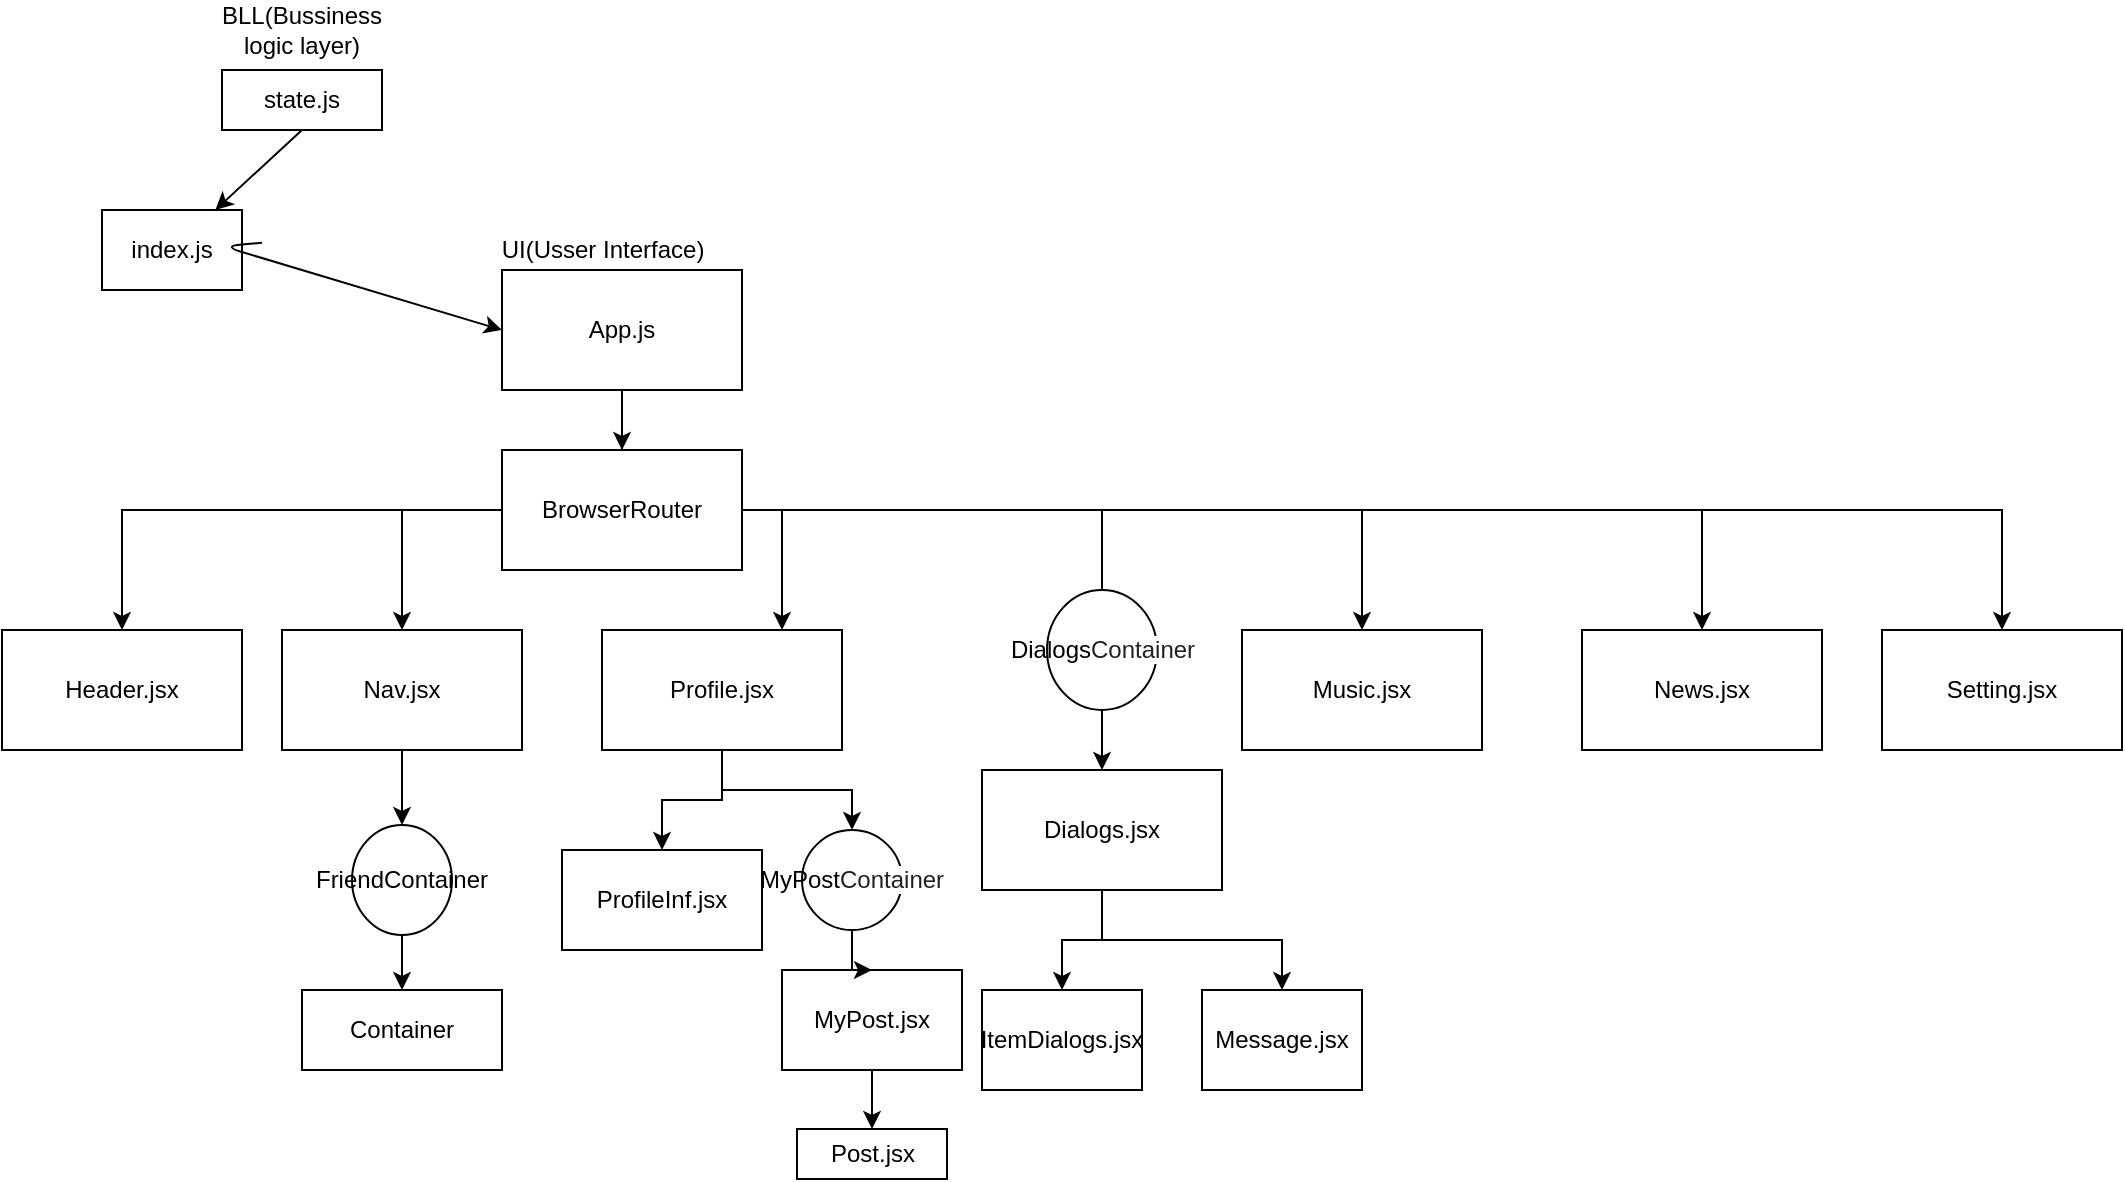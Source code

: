 <mxfile version="13.10.4" type="github">
  <diagram id="prtHgNgQTEPvFCAcTncT" name="Page-1">
    <mxGraphModel dx="1038" dy="1757" grid="1" gridSize="10" guides="1" tooltips="1" connect="1" arrows="1" fold="1" page="1" pageScale="1" pageWidth="827" pageHeight="1169" math="0" shadow="0">
      <root>
        <mxCell id="0" />
        <mxCell id="1" parent="0" />
        <mxCell id="y3q0SapRuHp2MjYkqR5U-1" value="" style="rounded=0;whiteSpace=wrap;html=1;" parent="1" vertex="1">
          <mxGeometry x="80" y="100" width="70" height="40" as="geometry" />
        </mxCell>
        <mxCell id="y3q0SapRuHp2MjYkqR5U-2" value="index.js&lt;br&gt;" style="text;html=1;strokeColor=none;fillColor=none;align=center;verticalAlign=middle;whiteSpace=wrap;rounded=0;" parent="1" vertex="1">
          <mxGeometry x="70" y="100" width="90" height="40" as="geometry" />
        </mxCell>
        <mxCell id="y3q0SapRuHp2MjYkqR5U-3" value="" style="endArrow=classic;html=1;" parent="1" target="y3q0SapRuHp2MjYkqR5U-1" edge="1">
          <mxGeometry width="50" height="50" relative="1" as="geometry">
            <mxPoint x="180" y="60" as="sourcePoint" />
            <mxPoint x="180" y="110" as="targetPoint" />
          </mxGeometry>
        </mxCell>
        <mxCell id="y3q0SapRuHp2MjYkqR5U-4" value="" style="rounded=0;whiteSpace=wrap;html=1;" parent="1" vertex="1">
          <mxGeometry x="140" y="30" width="80" height="30" as="geometry" />
        </mxCell>
        <mxCell id="y3q0SapRuHp2MjYkqR5U-5" value="state.js" style="text;html=1;strokeColor=none;fillColor=none;align=center;verticalAlign=middle;whiteSpace=wrap;rounded=0;" parent="1" vertex="1">
          <mxGeometry x="160" y="35" width="40" height="20" as="geometry" />
        </mxCell>
        <mxCell id="y3q0SapRuHp2MjYkqR5U-9" value="BLL(Bussiness logic layer)" style="text;html=1;strokeColor=none;fillColor=none;align=center;verticalAlign=middle;whiteSpace=wrap;rounded=0;" parent="1" vertex="1">
          <mxGeometry x="160" width="40" height="20" as="geometry" />
        </mxCell>
        <mxCell id="y3q0SapRuHp2MjYkqR5U-13" value="" style="endArrow=classic;html=1;" parent="1" source="y3q0SapRuHp2MjYkqR5U-2" edge="1">
          <mxGeometry width="50" height="50" relative="1" as="geometry">
            <mxPoint x="300" y="160" as="sourcePoint" />
            <mxPoint x="280" y="160" as="targetPoint" />
            <Array as="points">
              <mxPoint x="140" y="118" />
            </Array>
          </mxGeometry>
        </mxCell>
        <mxCell id="y3q0SapRuHp2MjYkqR5U-17" value="" style="edgeStyle=orthogonalEdgeStyle;rounded=0;orthogonalLoop=1;jettySize=auto;html=1;" parent="1" source="y3q0SapRuHp2MjYkqR5U-14" target="y3q0SapRuHp2MjYkqR5U-16" edge="1">
          <mxGeometry relative="1" as="geometry" />
        </mxCell>
        <mxCell id="y3q0SapRuHp2MjYkqR5U-29" style="edgeStyle=orthogonalEdgeStyle;rounded=0;orthogonalLoop=1;jettySize=auto;html=1;" parent="1" source="y3q0SapRuHp2MjYkqR5U-14" target="y3q0SapRuHp2MjYkqR5U-24" edge="1">
          <mxGeometry relative="1" as="geometry">
            <Array as="points">
              <mxPoint x="340" y="250" />
              <mxPoint x="420" y="250" />
            </Array>
          </mxGeometry>
        </mxCell>
        <mxCell id="y3q0SapRuHp2MjYkqR5U-30" style="edgeStyle=orthogonalEdgeStyle;rounded=0;orthogonalLoop=1;jettySize=auto;html=1;entryX=0.5;entryY=0;entryDx=0;entryDy=0;" parent="1" source="y3q0SapRuHp2MjYkqR5U-14" target="y3q0SapRuHp2MjYkqR5U-27" edge="1">
          <mxGeometry relative="1" as="geometry">
            <mxPoint x="640" y="270" as="targetPoint" />
            <Array as="points">
              <mxPoint x="340" y="250" />
              <mxPoint x="710" y="250" />
            </Array>
          </mxGeometry>
        </mxCell>
        <mxCell id="y3q0SapRuHp2MjYkqR5U-32" style="edgeStyle=orthogonalEdgeStyle;rounded=0;orthogonalLoop=1;jettySize=auto;html=1;" parent="1" source="y3q0SapRuHp2MjYkqR5U-14" target="y3q0SapRuHp2MjYkqR5U-26" edge="1">
          <mxGeometry relative="1" as="geometry">
            <Array as="points">
              <mxPoint x="340" y="250" />
              <mxPoint x="880" y="250" />
            </Array>
          </mxGeometry>
        </mxCell>
        <mxCell id="y3q0SapRuHp2MjYkqR5U-33" style="edgeStyle=orthogonalEdgeStyle;rounded=0;orthogonalLoop=1;jettySize=auto;html=1;exitX=0.5;exitY=0;exitDx=0;exitDy=0;" parent="1" source="FSdcfc1j5I7u2E_vXr7w-6" target="y3q0SapRuHp2MjYkqR5U-28" edge="1">
          <mxGeometry relative="1" as="geometry">
            <Array as="points">
              <mxPoint x="580" y="250" />
              <mxPoint x="1030" y="250" />
            </Array>
          </mxGeometry>
        </mxCell>
        <mxCell id="y3q0SapRuHp2MjYkqR5U-14" value="" style="rounded=0;whiteSpace=wrap;html=1;" parent="1" vertex="1">
          <mxGeometry x="280" y="130" width="120" height="60" as="geometry" />
        </mxCell>
        <mxCell id="y3q0SapRuHp2MjYkqR5U-15" value="App.js" style="text;html=1;strokeColor=none;fillColor=none;align=center;verticalAlign=middle;whiteSpace=wrap;rounded=0;" parent="1" vertex="1">
          <mxGeometry x="320" y="150" width="40" height="20" as="geometry" />
        </mxCell>
        <mxCell id="y3q0SapRuHp2MjYkqR5U-20" style="edgeStyle=orthogonalEdgeStyle;rounded=0;orthogonalLoop=1;jettySize=auto;html=1;entryX=0.5;entryY=0;entryDx=0;entryDy=0;" parent="1" source="y3q0SapRuHp2MjYkqR5U-16" target="y3q0SapRuHp2MjYkqR5U-19" edge="1">
          <mxGeometry relative="1" as="geometry" />
        </mxCell>
        <mxCell id="y3q0SapRuHp2MjYkqR5U-22" style="edgeStyle=orthogonalEdgeStyle;rounded=0;orthogonalLoop=1;jettySize=auto;html=1;" parent="1" source="y3q0SapRuHp2MjYkqR5U-16" target="y3q0SapRuHp2MjYkqR5U-21" edge="1">
          <mxGeometry relative="1" as="geometry">
            <Array as="points">
              <mxPoint x="230" y="250" />
            </Array>
          </mxGeometry>
        </mxCell>
        <mxCell id="y3q0SapRuHp2MjYkqR5U-16" value="BrowserRouter" style="whiteSpace=wrap;html=1;" parent="1" vertex="1">
          <mxGeometry x="280" y="220" width="120" height="60" as="geometry" />
        </mxCell>
        <mxCell id="y3q0SapRuHp2MjYkqR5U-19" value="Header.jsx" style="whiteSpace=wrap;html=1;" parent="1" vertex="1">
          <mxGeometry x="30" y="310" width="120" height="60" as="geometry" />
        </mxCell>
        <mxCell id="FSdcfc1j5I7u2E_vXr7w-10" style="edgeStyle=orthogonalEdgeStyle;rounded=0;orthogonalLoop=1;jettySize=auto;html=1;entryX=0.5;entryY=0;entryDx=0;entryDy=0;" parent="1" source="y3q0SapRuHp2MjYkqR5U-21" target="FSdcfc1j5I7u2E_vXr7w-9" edge="1">
          <mxGeometry relative="1" as="geometry" />
        </mxCell>
        <mxCell id="y3q0SapRuHp2MjYkqR5U-21" value="Nav.jsx" style="whiteSpace=wrap;html=1;" parent="1" vertex="1">
          <mxGeometry x="170" y="310" width="120" height="60" as="geometry" />
        </mxCell>
        <mxCell id="y3q0SapRuHp2MjYkqR5U-36" style="edgeStyle=orthogonalEdgeStyle;rounded=0;orthogonalLoop=1;jettySize=auto;html=1;entryX=0.5;entryY=0;entryDx=0;entryDy=0;" parent="1" source="y3q0SapRuHp2MjYkqR5U-24" target="y3q0SapRuHp2MjYkqR5U-34" edge="1">
          <mxGeometry relative="1" as="geometry" />
        </mxCell>
        <mxCell id="y3q0SapRuHp2MjYkqR5U-37" style="edgeStyle=orthogonalEdgeStyle;rounded=0;orthogonalLoop=1;jettySize=auto;html=1;exitX=0.5;exitY=1;exitDx=0;exitDy=0;" parent="1" source="y3q0SapRuHp2MjYkqR5U-24" target="FSdcfc1j5I7u2E_vXr7w-1" edge="1">
          <mxGeometry relative="1" as="geometry">
            <mxPoint x="460" y="390" as="targetPoint" />
          </mxGeometry>
        </mxCell>
        <mxCell id="y3q0SapRuHp2MjYkqR5U-24" value="Profile.jsx" style="whiteSpace=wrap;html=1;" parent="1" vertex="1">
          <mxGeometry x="330" y="310" width="120" height="60" as="geometry" />
        </mxCell>
        <mxCell id="y3q0SapRuHp2MjYkqR5U-43" style="edgeStyle=orthogonalEdgeStyle;rounded=0;orthogonalLoop=1;jettySize=auto;html=1;entryX=0.5;entryY=0;entryDx=0;entryDy=0;" parent="1" source="y3q0SapRuHp2MjYkqR5U-25" target="y3q0SapRuHp2MjYkqR5U-40" edge="1">
          <mxGeometry relative="1" as="geometry" />
        </mxCell>
        <mxCell id="y3q0SapRuHp2MjYkqR5U-46" style="edgeStyle=orthogonalEdgeStyle;rounded=0;orthogonalLoop=1;jettySize=auto;html=1;entryX=0.5;entryY=0;entryDx=0;entryDy=0;" parent="1" source="y3q0SapRuHp2MjYkqR5U-25" target="y3q0SapRuHp2MjYkqR5U-41" edge="1">
          <mxGeometry relative="1" as="geometry">
            <mxPoint x="610" y="410" as="targetPoint" />
          </mxGeometry>
        </mxCell>
        <mxCell id="y3q0SapRuHp2MjYkqR5U-25" value="Dialogs.jsx" style="whiteSpace=wrap;html=1;" parent="1" vertex="1">
          <mxGeometry x="520" y="380" width="120" height="60" as="geometry" />
        </mxCell>
        <mxCell id="y3q0SapRuHp2MjYkqR5U-26" value="News.jsx" style="whiteSpace=wrap;html=1;" parent="1" vertex="1">
          <mxGeometry x="820" y="310" width="120" height="60" as="geometry" />
        </mxCell>
        <mxCell id="y3q0SapRuHp2MjYkqR5U-27" value="Music.jsx" style="whiteSpace=wrap;html=1;" parent="1" vertex="1">
          <mxGeometry x="650" y="310" width="120" height="60" as="geometry" />
        </mxCell>
        <mxCell id="y3q0SapRuHp2MjYkqR5U-28" value="Setting.jsx" style="whiteSpace=wrap;html=1;" parent="1" vertex="1">
          <mxGeometry x="970" y="310" width="120" height="60" as="geometry" />
        </mxCell>
        <mxCell id="y3q0SapRuHp2MjYkqR5U-34" value="ProfileInf.jsx" style="rounded=0;whiteSpace=wrap;html=1;" parent="1" vertex="1">
          <mxGeometry x="310" y="420" width="100" height="50" as="geometry" />
        </mxCell>
        <mxCell id="y3q0SapRuHp2MjYkqR5U-39" style="edgeStyle=orthogonalEdgeStyle;rounded=0;orthogonalLoop=1;jettySize=auto;html=1;" parent="1" source="y3q0SapRuHp2MjYkqR5U-35" target="y3q0SapRuHp2MjYkqR5U-38" edge="1">
          <mxGeometry relative="1" as="geometry" />
        </mxCell>
        <mxCell id="y3q0SapRuHp2MjYkqR5U-35" value="MyPost.jsx" style="whiteSpace=wrap;html=1;" parent="1" vertex="1">
          <mxGeometry x="420" y="480" width="90" height="50" as="geometry" />
        </mxCell>
        <mxCell id="y3q0SapRuHp2MjYkqR5U-38" value="Post.jsx&lt;br&gt;" style="whiteSpace=wrap;html=1;" parent="1" vertex="1">
          <mxGeometry x="427.5" y="559.5" width="75" height="25" as="geometry" />
        </mxCell>
        <mxCell id="y3q0SapRuHp2MjYkqR5U-40" value="ItemDialogs.jsx" style="whiteSpace=wrap;html=1;" parent="1" vertex="1">
          <mxGeometry x="520" y="490" width="80" height="50" as="geometry" />
        </mxCell>
        <mxCell id="y3q0SapRuHp2MjYkqR5U-41" value="Message.jsx" style="whiteSpace=wrap;html=1;" parent="1" vertex="1">
          <mxGeometry x="630" y="490" width="80" height="50" as="geometry" />
        </mxCell>
        <mxCell id="oOJqsWEHcOqZVLE7p5k9-1" value="UI(Usser Interface)" style="text;html=1;align=center;verticalAlign=middle;resizable=0;points=[];autosize=1;" parent="1" vertex="1">
          <mxGeometry x="270" y="110" width="120" height="20" as="geometry" />
        </mxCell>
        <mxCell id="FSdcfc1j5I7u2E_vXr7w-5" style="edgeStyle=orthogonalEdgeStyle;rounded=0;orthogonalLoop=1;jettySize=auto;html=1;entryX=0.5;entryY=0;entryDx=0;entryDy=0;" parent="1" source="FSdcfc1j5I7u2E_vXr7w-1" target="y3q0SapRuHp2MjYkqR5U-35" edge="1">
          <mxGeometry relative="1" as="geometry" />
        </mxCell>
        <mxCell id="FSdcfc1j5I7u2E_vXr7w-1" value="MyPost&lt;span style=&quot;color: rgba(0 , 0 , 0 , 0.87) ; background-color: rgb(255 , 255 , 255)&quot;&gt;&lt;font style=&quot;font-size: 12px&quot;&gt;Container&lt;/font&gt;&lt;/span&gt;" style="ellipse;whiteSpace=wrap;html=1;aspect=fixed;" parent="1" vertex="1">
          <mxGeometry x="430" y="410" width="50" height="50" as="geometry" />
        </mxCell>
        <mxCell id="FSdcfc1j5I7u2E_vXr7w-8" style="edgeStyle=orthogonalEdgeStyle;rounded=0;orthogonalLoop=1;jettySize=auto;html=1;" parent="1" source="FSdcfc1j5I7u2E_vXr7w-6" target="y3q0SapRuHp2MjYkqR5U-25" edge="1">
          <mxGeometry relative="1" as="geometry" />
        </mxCell>
        <mxCell id="FSdcfc1j5I7u2E_vXr7w-6" value="&lt;font style=&quot;font-size: 12px&quot;&gt;Dialogs&lt;span style=&quot;color: rgba(0 , 0 , 0 , 0.87) ; background-color: rgb(255 , 255 , 255)&quot;&gt;&lt;font style=&quot;font-size: 12px&quot;&gt;Containe&lt;/font&gt;&lt;/span&gt;&lt;span style=&quot;color: rgba(0 , 0 , 0 , 0.87) ; background-color: rgb(255 , 255 , 255)&quot;&gt;r&lt;/span&gt;&lt;/font&gt;" style="ellipse;whiteSpace=wrap;html=1;" parent="1" vertex="1">
          <mxGeometry x="552.5" y="290" width="55" height="60" as="geometry" />
        </mxCell>
        <mxCell id="FSdcfc1j5I7u2E_vXr7w-15" style="edgeStyle=orthogonalEdgeStyle;rounded=0;orthogonalLoop=1;jettySize=auto;html=1;entryX=0.5;entryY=0;entryDx=0;entryDy=0;" parent="1" source="FSdcfc1j5I7u2E_vXr7w-9" target="FSdcfc1j5I7u2E_vXr7w-11" edge="1">
          <mxGeometry relative="1" as="geometry" />
        </mxCell>
        <mxCell id="FSdcfc1j5I7u2E_vXr7w-9" value="FriendContainer" style="ellipse;whiteSpace=wrap;html=1;" parent="1" vertex="1">
          <mxGeometry x="205" y="407.5" width="50" height="55" as="geometry" />
        </mxCell>
        <mxCell id="FSdcfc1j5I7u2E_vXr7w-11" value="Container" style="whiteSpace=wrap;html=1;" parent="1" vertex="1">
          <mxGeometry x="180" y="490" width="100" height="40" as="geometry" />
        </mxCell>
      </root>
    </mxGraphModel>
  </diagram>
</mxfile>
